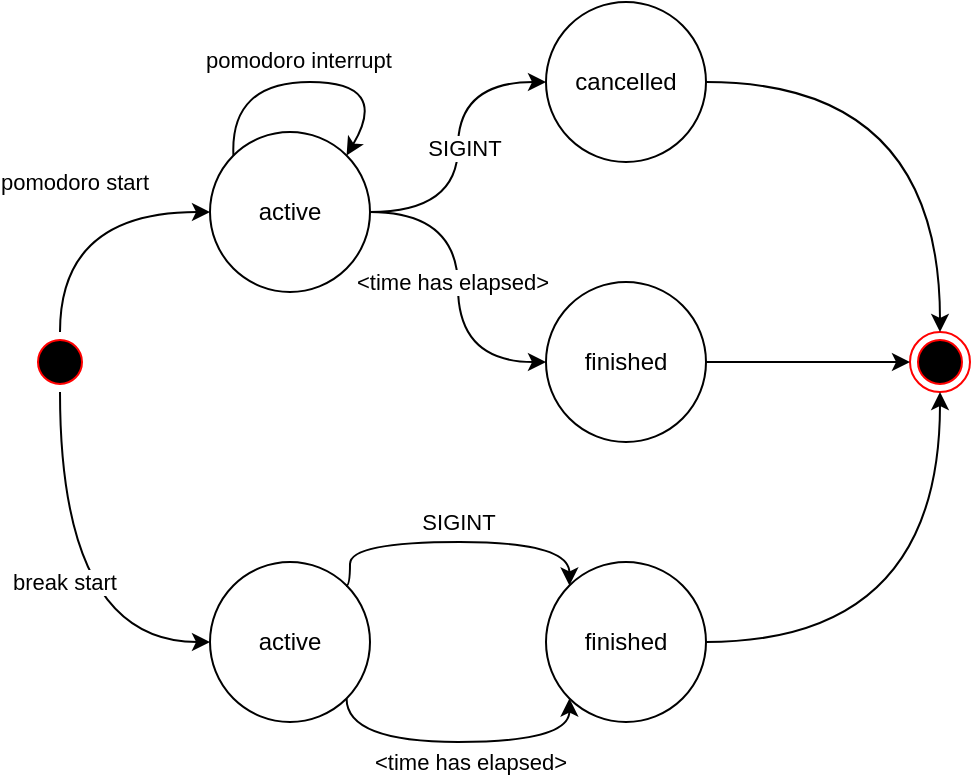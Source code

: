 <mxfile>
    <diagram name="Page-1" id="58cdce13-f638-feb5-8d6f-7d28b1aa9fa0">
        <mxGraphModel dx="626" dy="635" grid="1" gridSize="10" guides="1" tooltips="1" connect="1" arrows="1" fold="1" page="1" pageScale="1" pageWidth="1100" pageHeight="850" background="none" math="0" shadow="0">
            <root>
                <mxCell id="0"/>
                <mxCell id="1" parent="0"/>
                <mxCell id="yz9Li9zxegXqcpQhX1u8-1" value="" style="ellipse;html=1;shape=startState;fillColor=#000000;strokeColor=#ff0000;" parent="1" vertex="1">
                    <mxGeometry x="260" y="225" width="30" height="30" as="geometry"/>
                </mxCell>
                <mxCell id="yz9Li9zxegXqcpQhX1u8-6" value="" style="ellipse;html=1;shape=endState;fillColor=#000000;strokeColor=#ff0000;" parent="1" vertex="1">
                    <mxGeometry x="700" y="225" width="30" height="30" as="geometry"/>
                </mxCell>
                <mxCell id="yz9Li9zxegXqcpQhX1u8-19" style="edgeStyle=orthogonalEdgeStyle;curved=1;orthogonalLoop=1;jettySize=auto;html=1;strokeColor=#000000;" parent="1" source="yz9Li9zxegXqcpQhX1u8-9" target="yz9Li9zxegXqcpQhX1u8-18" edge="1">
                    <mxGeometry relative="1" as="geometry"/>
                </mxCell>
                <mxCell id="yz9Li9zxegXqcpQhX1u8-21" value="SIGINT" style="edgeLabel;html=1;align=center;verticalAlign=middle;resizable=0;points=[];" parent="yz9Li9zxegXqcpQhX1u8-19" vertex="1" connectable="0">
                    <mxGeometry x="-0.002" y="-3" relative="1" as="geometry">
                        <mxPoint as="offset"/>
                    </mxGeometry>
                </mxCell>
                <mxCell id="yz9Li9zxegXqcpQhX1u8-20" style="edgeStyle=orthogonalEdgeStyle;curved=1;orthogonalLoop=1;jettySize=auto;html=1;strokeColor=#000000;" parent="1" source="yz9Li9zxegXqcpQhX1u8-9" target="yz9Li9zxegXqcpQhX1u8-16" edge="1">
                    <mxGeometry relative="1" as="geometry"/>
                </mxCell>
                <mxCell id="yz9Li9zxegXqcpQhX1u8-22" value="&amp;lt;time has elapsed&amp;gt;" style="edgeLabel;html=1;align=center;verticalAlign=middle;resizable=0;points=[];" parent="yz9Li9zxegXqcpQhX1u8-20" vertex="1" connectable="0">
                    <mxGeometry x="-0.031" y="-3" relative="1" as="geometry">
                        <mxPoint as="offset"/>
                    </mxGeometry>
                </mxCell>
                <mxCell id="yz9Li9zxegXqcpQhX1u8-9" value="active" style="ellipse;whiteSpace=wrap;html=1;aspect=fixed;" parent="1" vertex="1">
                    <mxGeometry x="350" y="125" width="80" height="80" as="geometry"/>
                </mxCell>
                <mxCell id="yz9Li9zxegXqcpQhX1u8-10" value="pomodoro interrupt" style="endArrow=classic;html=1;exitX=0;exitY=0;exitDx=0;exitDy=0;entryX=1;entryY=0;entryDx=0;entryDy=0;curved=1;" parent="1" source="yz9Li9zxegXqcpQhX1u8-9" target="yz9Li9zxegXqcpQhX1u8-9" edge="1">
                    <mxGeometry x="-0.058" y="10" width="50" height="50" relative="1" as="geometry">
                        <mxPoint x="380" y="230" as="sourcePoint"/>
                        <mxPoint x="430" y="180" as="targetPoint"/>
                        <Array as="points">
                            <mxPoint x="360" y="100"/>
                            <mxPoint x="440" y="100"/>
                        </Array>
                        <mxPoint x="-4" y="-1" as="offset"/>
                    </mxGeometry>
                </mxCell>
                <mxCell id="yz9Li9zxegXqcpQhX1u8-12" style="edgeStyle=orthogonalEdgeStyle;curved=1;orthogonalLoop=1;jettySize=auto;html=1;strokeColor=#000000;entryX=0;entryY=0.5;entryDx=0;entryDy=0;exitX=0.5;exitY=0;exitDx=0;exitDy=0;" parent="1" source="yz9Li9zxegXqcpQhX1u8-1" target="yz9Li9zxegXqcpQhX1u8-9" edge="1">
                    <mxGeometry relative="1" as="geometry">
                        <mxPoint x="263" y="270" as="sourcePoint"/>
                    </mxGeometry>
                </mxCell>
                <mxCell id="yz9Li9zxegXqcpQhX1u8-13" value="pomodoro start" style="edgeLabel;html=1;align=center;verticalAlign=middle;resizable=0;points=[];" parent="yz9Li9zxegXqcpQhX1u8-12" vertex="1" connectable="0">
                    <mxGeometry x="0.2" y="1" relative="1" as="geometry">
                        <mxPoint x="-14" y="-14" as="offset"/>
                    </mxGeometry>
                </mxCell>
                <mxCell id="yz9Li9zxegXqcpQhX1u8-26" style="edgeStyle=orthogonalEdgeStyle;curved=1;orthogonalLoop=1;jettySize=auto;html=1;strokeColor=#000000;entryX=0;entryY=0.5;entryDx=0;entryDy=0;entryPerimeter=0;exitX=0.5;exitY=1;exitDx=0;exitDy=0;" parent="1" source="yz9Li9zxegXqcpQhX1u8-1" target="yz9Li9zxegXqcpQhX1u8-25" edge="1">
                    <mxGeometry relative="1" as="geometry">
                        <mxPoint x="263" y="270" as="sourcePoint"/>
                    </mxGeometry>
                </mxCell>
                <mxCell id="yz9Li9zxegXqcpQhX1u8-31" value="break start" style="edgeLabel;html=1;align=center;verticalAlign=middle;resizable=0;points=[];" parent="yz9Li9zxegXqcpQhX1u8-26" vertex="1" connectable="0">
                    <mxGeometry x="-0.052" y="2" relative="1" as="geometry">
                        <mxPoint as="offset"/>
                    </mxGeometry>
                </mxCell>
                <mxCell id="yz9Li9zxegXqcpQhX1u8-24" style="edgeStyle=orthogonalEdgeStyle;curved=1;orthogonalLoop=1;jettySize=auto;html=1;entryX=0;entryY=0.5;entryDx=0;entryDy=0;strokeColor=#000000;" parent="1" source="yz9Li9zxegXqcpQhX1u8-16" target="yz9Li9zxegXqcpQhX1u8-6" edge="1">
                    <mxGeometry relative="1" as="geometry"/>
                </mxCell>
                <mxCell id="yz9Li9zxegXqcpQhX1u8-16" value="finished" style="ellipse;whiteSpace=wrap;html=1;aspect=fixed;" parent="1" vertex="1">
                    <mxGeometry x="518" y="200" width="80" height="80" as="geometry"/>
                </mxCell>
                <mxCell id="yz9Li9zxegXqcpQhX1u8-23" style="edgeStyle=orthogonalEdgeStyle;curved=1;orthogonalLoop=1;jettySize=auto;html=1;strokeColor=#000000;entryX=0.5;entryY=0;entryDx=0;entryDy=0;" parent="1" source="yz9Li9zxegXqcpQhX1u8-18" target="yz9Li9zxegXqcpQhX1u8-6" edge="1">
                    <mxGeometry relative="1" as="geometry">
                        <mxPoint x="670" y="165" as="targetPoint"/>
                    </mxGeometry>
                </mxCell>
                <mxCell id="yz9Li9zxegXqcpQhX1u8-18" value="cancelled" style="ellipse;whiteSpace=wrap;html=1;aspect=fixed;" parent="1" vertex="1">
                    <mxGeometry x="518" y="60" width="80" height="80" as="geometry"/>
                </mxCell>
                <mxCell id="yz9Li9zxegXqcpQhX1u8-29" style="edgeStyle=orthogonalEdgeStyle;curved=1;orthogonalLoop=1;jettySize=auto;html=1;strokeColor=#000000;entryX=0;entryY=1;entryDx=0;entryDy=0;exitX=1;exitY=1;exitDx=0;exitDy=0;" parent="1" source="yz9Li9zxegXqcpQhX1u8-25" target="yz9Li9zxegXqcpQhX1u8-27" edge="1">
                    <mxGeometry relative="1" as="geometry">
                        <Array as="points">
                            <mxPoint x="418" y="430"/>
                            <mxPoint x="530" y="430"/>
                        </Array>
                    </mxGeometry>
                </mxCell>
                <mxCell id="yz9Li9zxegXqcpQhX1u8-32" value="&amp;lt;time has elapsed&amp;gt;" style="edgeLabel;html=1;align=center;verticalAlign=middle;resizable=0;points=[];" parent="yz9Li9zxegXqcpQhX1u8-29" vertex="1" connectable="0">
                    <mxGeometry x="0.134" relative="1" as="geometry">
                        <mxPoint x="-5" y="10" as="offset"/>
                    </mxGeometry>
                </mxCell>
                <mxCell id="yz9Li9zxegXqcpQhX1u8-25" value="active" style="ellipse;whiteSpace=wrap;html=1;aspect=fixed;" parent="1" vertex="1">
                    <mxGeometry x="350" y="340" width="80" height="80" as="geometry"/>
                </mxCell>
                <mxCell id="yz9Li9zxegXqcpQhX1u8-30" style="edgeStyle=orthogonalEdgeStyle;curved=1;orthogonalLoop=1;jettySize=auto;html=1;entryX=0.5;entryY=1;entryDx=0;entryDy=0;strokeColor=#000000;" parent="1" source="yz9Li9zxegXqcpQhX1u8-27" target="yz9Li9zxegXqcpQhX1u8-6" edge="1">
                    <mxGeometry relative="1" as="geometry"/>
                </mxCell>
                <mxCell id="yz9Li9zxegXqcpQhX1u8-27" value="finished" style="ellipse;whiteSpace=wrap;html=1;aspect=fixed;" parent="1" vertex="1">
                    <mxGeometry x="518" y="340" width="80" height="80" as="geometry"/>
                </mxCell>
                <mxCell id="Lok037jigHitee68-vck-1" style="edgeStyle=orthogonalEdgeStyle;curved=1;orthogonalLoop=1;jettySize=auto;html=1;strokeColor=#000000;entryX=0;entryY=0;entryDx=0;entryDy=0;" parent="1" target="yz9Li9zxegXqcpQhX1u8-27" edge="1">
                    <mxGeometry relative="1" as="geometry">
                        <mxPoint x="418" y="352" as="sourcePoint"/>
                        <mxPoint x="528" y="110" as="targetPoint"/>
                        <Array as="points">
                            <mxPoint x="420" y="352"/>
                            <mxPoint x="420" y="330"/>
                            <mxPoint x="530" y="330"/>
                        </Array>
                    </mxGeometry>
                </mxCell>
                <mxCell id="Lok037jigHitee68-vck-2" value="SIGINT" style="edgeLabel;html=1;align=center;verticalAlign=middle;resizable=0;points=[];" parent="Lok037jigHitee68-vck-1" vertex="1" connectable="0">
                    <mxGeometry x="-0.002" y="-3" relative="1" as="geometry">
                        <mxPoint y="-13" as="offset"/>
                    </mxGeometry>
                </mxCell>
            </root>
        </mxGraphModel>
    </diagram>
</mxfile>

